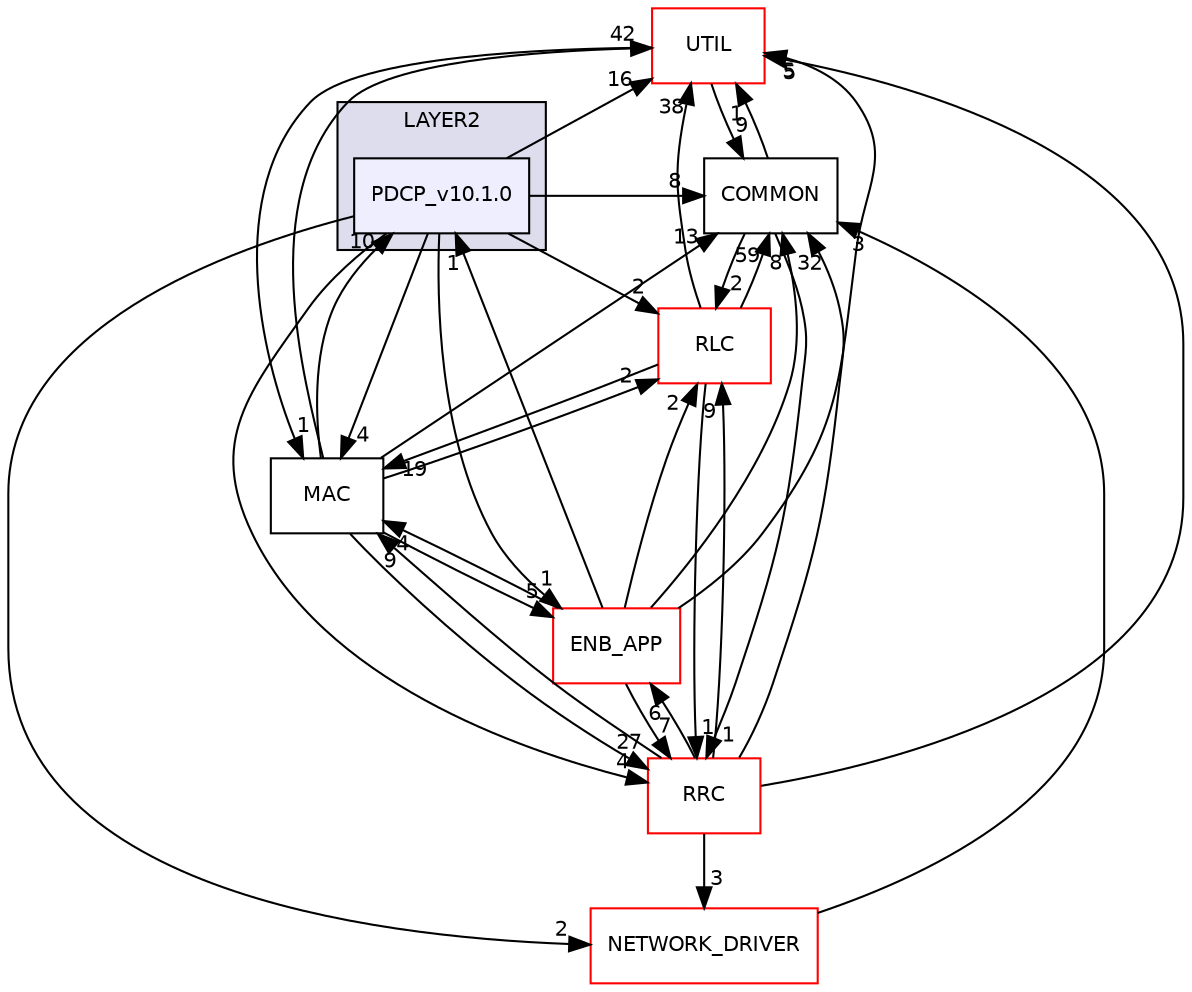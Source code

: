 digraph "LAYER2/PDCP_v10.1.0" {
  compound=true
  node [ fontsize="10", fontname="Helvetica"];
  edge [ labelfontsize="10", labelfontname="Helvetica"];
  subgraph clusterdir_5ca6936ce087eee19ec76772880a265c {
    graph [ bgcolor="#ddddee", pencolor="black", label="LAYER2" fontname="Helvetica", fontsize="10", URL="dir_5ca6936ce087eee19ec76772880a265c.html"]
  dir_41afbcdfa15fe5d62a33b88e999e933d [shape=box, label="PDCP_v10.1.0", style="filled", fillcolor="#eeeeff", pencolor="black", URL="dir_41afbcdfa15fe5d62a33b88e999e933d.html"];
  }
  dir_589c038ec477796bd05e0ef97bb6baa5 [shape=box label="UTIL" fillcolor="white" style="filled" color="red" URL="dir_589c038ec477796bd05e0ef97bb6baa5.html"];
  dir_be273f88df77d80d90cc38d9cfe431df [shape=box label="RRC" fillcolor="white" style="filled" color="red" URL="dir_be273f88df77d80d90cc38d9cfe431df.html"];
  dir_7df49ef0c5f0d4b2a785a319ccac4397 [shape=box label="COMMON" URL="dir_7df49ef0c5f0d4b2a785a319ccac4397.html"];
  dir_11970ecf0a0b75773a9737a5f40e3100 [shape=box label="MAC" URL="dir_11970ecf0a0b75773a9737a5f40e3100.html"];
  dir_0001ac57ea31017f5cddff9a4f3315e7 [shape=box label="NETWORK_DRIVER" fillcolor="white" style="filled" color="red" URL="dir_0001ac57ea31017f5cddff9a4f3315e7.html"];
  dir_5fabdf7b07d43e66f80a0d80f5441e24 [shape=box label="RLC" fillcolor="white" style="filled" color="red" URL="dir_5fabdf7b07d43e66f80a0d80f5441e24.html"];
  dir_0166fe07a796440ce838c7f409d24361 [shape=box label="ENB_APP" fillcolor="white" style="filled" color="red" URL="dir_0166fe07a796440ce838c7f409d24361.html"];
  dir_be273f88df77d80d90cc38d9cfe431df->dir_589c038ec477796bd05e0ef97bb6baa5 [headlabel="5", labeldistance=1.5 headhref="dir_000022_000020.html"];
  dir_be273f88df77d80d90cc38d9cfe431df->dir_7df49ef0c5f0d4b2a785a319ccac4397 [headlabel="32", labeldistance=1.5 headhref="dir_000022_000000.html"];
  dir_be273f88df77d80d90cc38d9cfe431df->dir_11970ecf0a0b75773a9737a5f40e3100 [headlabel="9", labeldistance=1.5 headhref="dir_000022_000019.html"];
  dir_be273f88df77d80d90cc38d9cfe431df->dir_0001ac57ea31017f5cddff9a4f3315e7 [headlabel="3", labeldistance=1.5 headhref="dir_000022_000037.html"];
  dir_be273f88df77d80d90cc38d9cfe431df->dir_5fabdf7b07d43e66f80a0d80f5441e24 [headlabel="9", labeldistance=1.5 headhref="dir_000022_000002.html"];
  dir_be273f88df77d80d90cc38d9cfe431df->dir_0166fe07a796440ce838c7f409d24361 [headlabel="6", labeldistance=1.5 headhref="dir_000022_000006.html"];
  dir_589c038ec477796bd05e0ef97bb6baa5->dir_7df49ef0c5f0d4b2a785a319ccac4397 [headlabel="9", labeldistance=1.5 headhref="dir_000020_000000.html"];
  dir_589c038ec477796bd05e0ef97bb6baa5->dir_11970ecf0a0b75773a9737a5f40e3100 [headlabel="1", labeldistance=1.5 headhref="dir_000020_000019.html"];
  dir_7df49ef0c5f0d4b2a785a319ccac4397->dir_be273f88df77d80d90cc38d9cfe431df [headlabel="1", labeldistance=1.5 headhref="dir_000000_000022.html"];
  dir_7df49ef0c5f0d4b2a785a319ccac4397->dir_589c038ec477796bd05e0ef97bb6baa5 [headlabel="1", labeldistance=1.5 headhref="dir_000000_000020.html"];
  dir_7df49ef0c5f0d4b2a785a319ccac4397->dir_5fabdf7b07d43e66f80a0d80f5441e24 [headlabel="2", labeldistance=1.5 headhref="dir_000000_000002.html"];
  dir_11970ecf0a0b75773a9737a5f40e3100->dir_be273f88df77d80d90cc38d9cfe431df [headlabel="27", labeldistance=1.5 headhref="dir_000019_000022.html"];
  dir_11970ecf0a0b75773a9737a5f40e3100->dir_589c038ec477796bd05e0ef97bb6baa5 [headlabel="42", labeldistance=1.5 headhref="dir_000019_000020.html"];
  dir_11970ecf0a0b75773a9737a5f40e3100->dir_7df49ef0c5f0d4b2a785a319ccac4397 [headlabel="13", labeldistance=1.5 headhref="dir_000019_000000.html"];
  dir_11970ecf0a0b75773a9737a5f40e3100->dir_41afbcdfa15fe5d62a33b88e999e933d [headlabel="10", labeldistance=1.5 headhref="dir_000019_000032.html"];
  dir_11970ecf0a0b75773a9737a5f40e3100->dir_5fabdf7b07d43e66f80a0d80f5441e24 [headlabel="2", labeldistance=1.5 headhref="dir_000019_000002.html"];
  dir_11970ecf0a0b75773a9737a5f40e3100->dir_0166fe07a796440ce838c7f409d24361 [headlabel="5", labeldistance=1.5 headhref="dir_000019_000006.html"];
  dir_41afbcdfa15fe5d62a33b88e999e933d->dir_589c038ec477796bd05e0ef97bb6baa5 [headlabel="16", labeldistance=1.5 headhref="dir_000032_000020.html"];
  dir_41afbcdfa15fe5d62a33b88e999e933d->dir_be273f88df77d80d90cc38d9cfe431df [headlabel="4", labeldistance=1.5 headhref="dir_000032_000022.html"];
  dir_41afbcdfa15fe5d62a33b88e999e933d->dir_7df49ef0c5f0d4b2a785a319ccac4397 [headlabel="8", labeldistance=1.5 headhref="dir_000032_000000.html"];
  dir_41afbcdfa15fe5d62a33b88e999e933d->dir_11970ecf0a0b75773a9737a5f40e3100 [headlabel="4", labeldistance=1.5 headhref="dir_000032_000019.html"];
  dir_41afbcdfa15fe5d62a33b88e999e933d->dir_0001ac57ea31017f5cddff9a4f3315e7 [headlabel="2", labeldistance=1.5 headhref="dir_000032_000037.html"];
  dir_41afbcdfa15fe5d62a33b88e999e933d->dir_5fabdf7b07d43e66f80a0d80f5441e24 [headlabel="2", labeldistance=1.5 headhref="dir_000032_000002.html"];
  dir_41afbcdfa15fe5d62a33b88e999e933d->dir_0166fe07a796440ce838c7f409d24361 [headlabel="1", labeldistance=1.5 headhref="dir_000032_000006.html"];
  dir_0001ac57ea31017f5cddff9a4f3315e7->dir_7df49ef0c5f0d4b2a785a319ccac4397 [headlabel="3", labeldistance=1.5 headhref="dir_000037_000000.html"];
  dir_5fabdf7b07d43e66f80a0d80f5441e24->dir_be273f88df77d80d90cc38d9cfe431df [headlabel="1", labeldistance=1.5 headhref="dir_000002_000022.html"];
  dir_5fabdf7b07d43e66f80a0d80f5441e24->dir_589c038ec477796bd05e0ef97bb6baa5 [headlabel="38", labeldistance=1.5 headhref="dir_000002_000020.html"];
  dir_5fabdf7b07d43e66f80a0d80f5441e24->dir_7df49ef0c5f0d4b2a785a319ccac4397 [headlabel="59", labeldistance=1.5 headhref="dir_000002_000000.html"];
  dir_5fabdf7b07d43e66f80a0d80f5441e24->dir_11970ecf0a0b75773a9737a5f40e3100 [headlabel="19", labeldistance=1.5 headhref="dir_000002_000019.html"];
  dir_0166fe07a796440ce838c7f409d24361->dir_be273f88df77d80d90cc38d9cfe431df [headlabel="7", labeldistance=1.5 headhref="dir_000006_000022.html"];
  dir_0166fe07a796440ce838c7f409d24361->dir_589c038ec477796bd05e0ef97bb6baa5 [headlabel="5", labeldistance=1.5 headhref="dir_000006_000020.html"];
  dir_0166fe07a796440ce838c7f409d24361->dir_7df49ef0c5f0d4b2a785a319ccac4397 [headlabel="8", labeldistance=1.5 headhref="dir_000006_000000.html"];
  dir_0166fe07a796440ce838c7f409d24361->dir_11970ecf0a0b75773a9737a5f40e3100 [headlabel="4", labeldistance=1.5 headhref="dir_000006_000019.html"];
  dir_0166fe07a796440ce838c7f409d24361->dir_41afbcdfa15fe5d62a33b88e999e933d [headlabel="1", labeldistance=1.5 headhref="dir_000006_000032.html"];
  dir_0166fe07a796440ce838c7f409d24361->dir_5fabdf7b07d43e66f80a0d80f5441e24 [headlabel="2", labeldistance=1.5 headhref="dir_000006_000002.html"];
}
